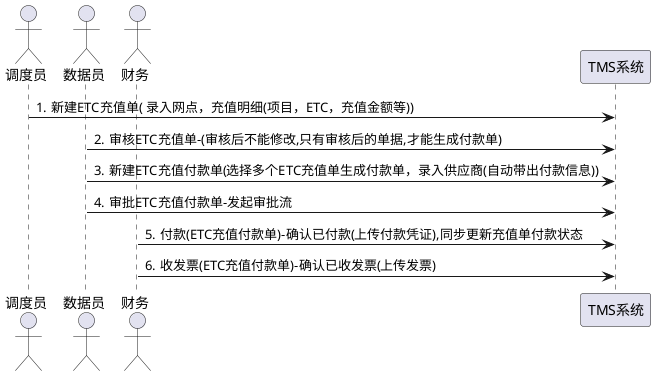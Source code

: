 @startuml
actor "调度员" as dispatcher
actor "数据员" as data
actor "财务" as finance
participant "TMS系统" as tms
autonumber "."

dispatcher->tms:新建ETC充值单( 录入网点，充值明细(项目，ETC，充值金额等))
data->tms:审核ETC充值单-(审核后不能修改,只有审核后的单据,才能生成付款单)
data->tms:新建ETC充值付款单(选择多个ETC充值单生成付款单，录入供应商(自动带出付款信息))
data->tms:审批ETC充值付款单-发起审批流
finance->tms:付款(ETC充值付款单)-确认已付款(上传付款凭证),同步更新充值单付款状态
finance->tms:收发票(ETC充值付款单)-确认已收发票(上传发票)
@enduml